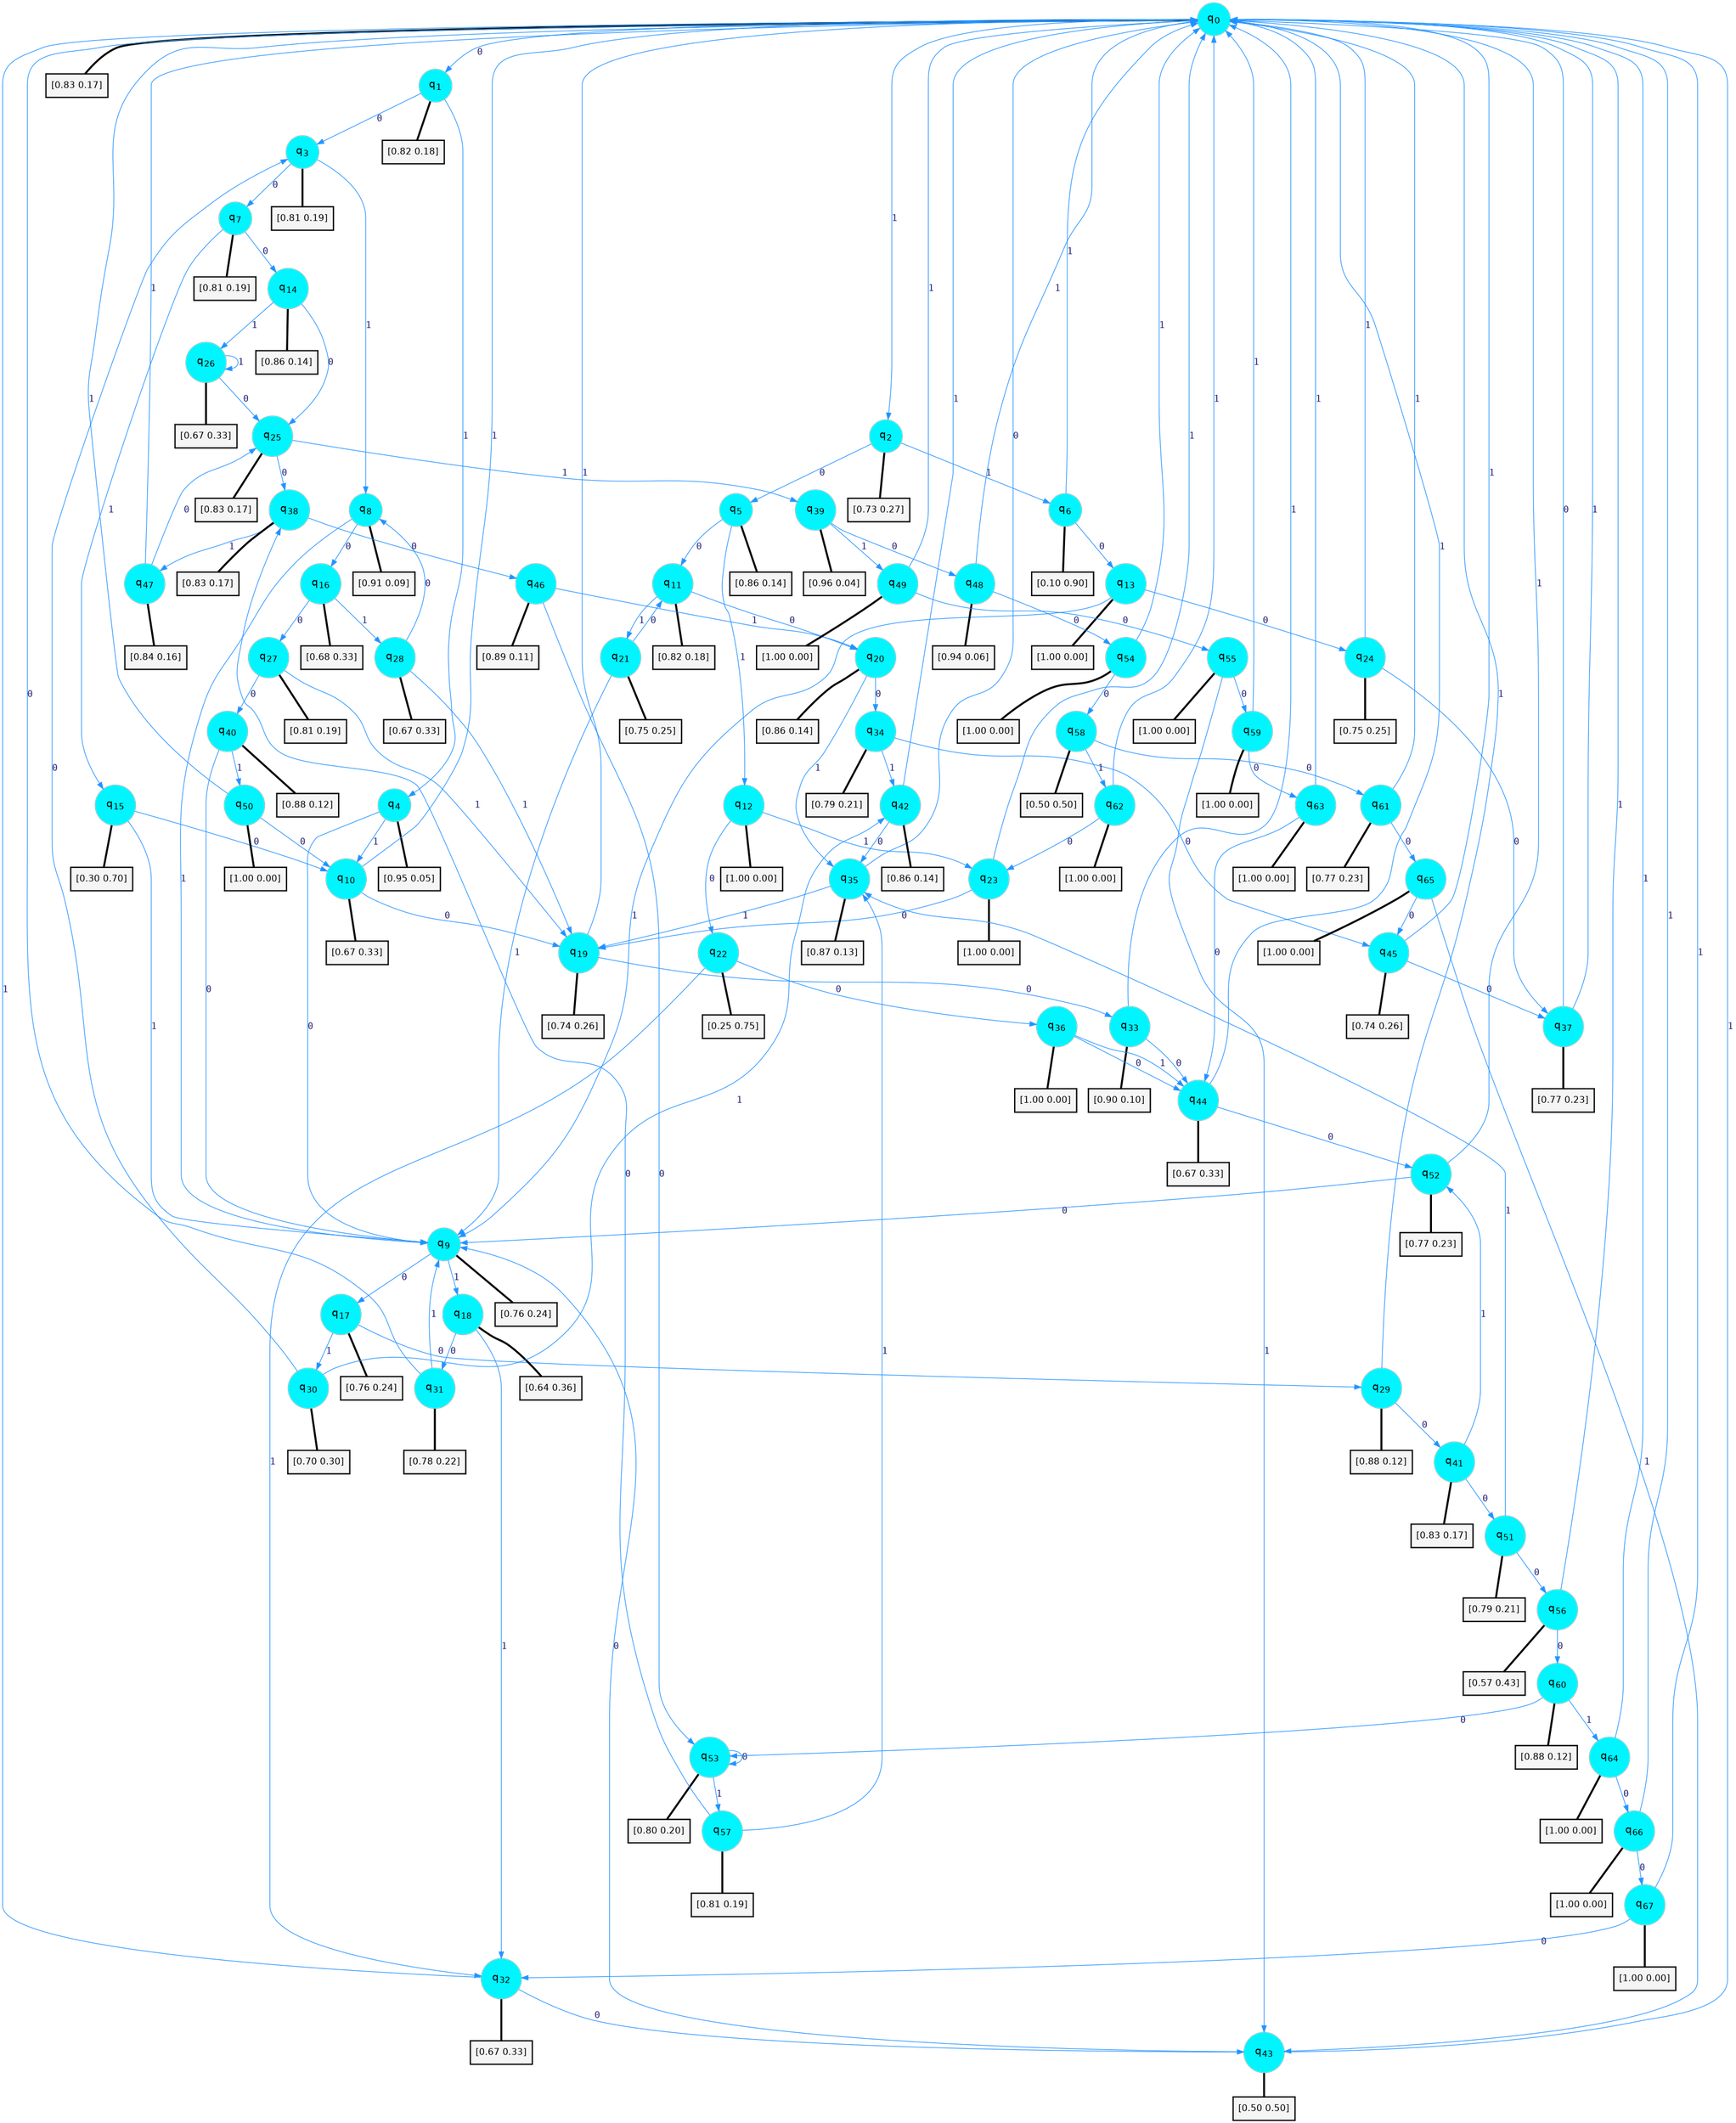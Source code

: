 digraph G {
graph [
bgcolor=transparent, dpi=300, rankdir=TD, size="40,25"];
node [
color=gray, fillcolor=turquoise1, fontcolor=black, fontname=Helvetica, fontsize=16, fontweight=bold, shape=circle, style=filled];
edge [
arrowsize=1, color=dodgerblue1, fontcolor=midnightblue, fontname=courier, fontweight=bold, penwidth=1, style=solid, weight=20];
0[label=<q<SUB>0</SUB>>];
1[label=<q<SUB>1</SUB>>];
2[label=<q<SUB>2</SUB>>];
3[label=<q<SUB>3</SUB>>];
4[label=<q<SUB>4</SUB>>];
5[label=<q<SUB>5</SUB>>];
6[label=<q<SUB>6</SUB>>];
7[label=<q<SUB>7</SUB>>];
8[label=<q<SUB>8</SUB>>];
9[label=<q<SUB>9</SUB>>];
10[label=<q<SUB>10</SUB>>];
11[label=<q<SUB>11</SUB>>];
12[label=<q<SUB>12</SUB>>];
13[label=<q<SUB>13</SUB>>];
14[label=<q<SUB>14</SUB>>];
15[label=<q<SUB>15</SUB>>];
16[label=<q<SUB>16</SUB>>];
17[label=<q<SUB>17</SUB>>];
18[label=<q<SUB>18</SUB>>];
19[label=<q<SUB>19</SUB>>];
20[label=<q<SUB>20</SUB>>];
21[label=<q<SUB>21</SUB>>];
22[label=<q<SUB>22</SUB>>];
23[label=<q<SUB>23</SUB>>];
24[label=<q<SUB>24</SUB>>];
25[label=<q<SUB>25</SUB>>];
26[label=<q<SUB>26</SUB>>];
27[label=<q<SUB>27</SUB>>];
28[label=<q<SUB>28</SUB>>];
29[label=<q<SUB>29</SUB>>];
30[label=<q<SUB>30</SUB>>];
31[label=<q<SUB>31</SUB>>];
32[label=<q<SUB>32</SUB>>];
33[label=<q<SUB>33</SUB>>];
34[label=<q<SUB>34</SUB>>];
35[label=<q<SUB>35</SUB>>];
36[label=<q<SUB>36</SUB>>];
37[label=<q<SUB>37</SUB>>];
38[label=<q<SUB>38</SUB>>];
39[label=<q<SUB>39</SUB>>];
40[label=<q<SUB>40</SUB>>];
41[label=<q<SUB>41</SUB>>];
42[label=<q<SUB>42</SUB>>];
43[label=<q<SUB>43</SUB>>];
44[label=<q<SUB>44</SUB>>];
45[label=<q<SUB>45</SUB>>];
46[label=<q<SUB>46</SUB>>];
47[label=<q<SUB>47</SUB>>];
48[label=<q<SUB>48</SUB>>];
49[label=<q<SUB>49</SUB>>];
50[label=<q<SUB>50</SUB>>];
51[label=<q<SUB>51</SUB>>];
52[label=<q<SUB>52</SUB>>];
53[label=<q<SUB>53</SUB>>];
54[label=<q<SUB>54</SUB>>];
55[label=<q<SUB>55</SUB>>];
56[label=<q<SUB>56</SUB>>];
57[label=<q<SUB>57</SUB>>];
58[label=<q<SUB>58</SUB>>];
59[label=<q<SUB>59</SUB>>];
60[label=<q<SUB>60</SUB>>];
61[label=<q<SUB>61</SUB>>];
62[label=<q<SUB>62</SUB>>];
63[label=<q<SUB>63</SUB>>];
64[label=<q<SUB>64</SUB>>];
65[label=<q<SUB>65</SUB>>];
66[label=<q<SUB>66</SUB>>];
67[label=<q<SUB>67</SUB>>];
68[label="[0.83 0.17]", shape=box,fontcolor=black, fontname=Helvetica, fontsize=14, penwidth=2, fillcolor=whitesmoke,color=black];
69[label="[0.82 0.18]", shape=box,fontcolor=black, fontname=Helvetica, fontsize=14, penwidth=2, fillcolor=whitesmoke,color=black];
70[label="[0.73 0.27]", shape=box,fontcolor=black, fontname=Helvetica, fontsize=14, penwidth=2, fillcolor=whitesmoke,color=black];
71[label="[0.81 0.19]", shape=box,fontcolor=black, fontname=Helvetica, fontsize=14, penwidth=2, fillcolor=whitesmoke,color=black];
72[label="[0.95 0.05]", shape=box,fontcolor=black, fontname=Helvetica, fontsize=14, penwidth=2, fillcolor=whitesmoke,color=black];
73[label="[0.86 0.14]", shape=box,fontcolor=black, fontname=Helvetica, fontsize=14, penwidth=2, fillcolor=whitesmoke,color=black];
74[label="[0.10 0.90]", shape=box,fontcolor=black, fontname=Helvetica, fontsize=14, penwidth=2, fillcolor=whitesmoke,color=black];
75[label="[0.81 0.19]", shape=box,fontcolor=black, fontname=Helvetica, fontsize=14, penwidth=2, fillcolor=whitesmoke,color=black];
76[label="[0.91 0.09]", shape=box,fontcolor=black, fontname=Helvetica, fontsize=14, penwidth=2, fillcolor=whitesmoke,color=black];
77[label="[0.76 0.24]", shape=box,fontcolor=black, fontname=Helvetica, fontsize=14, penwidth=2, fillcolor=whitesmoke,color=black];
78[label="[0.67 0.33]", shape=box,fontcolor=black, fontname=Helvetica, fontsize=14, penwidth=2, fillcolor=whitesmoke,color=black];
79[label="[0.82 0.18]", shape=box,fontcolor=black, fontname=Helvetica, fontsize=14, penwidth=2, fillcolor=whitesmoke,color=black];
80[label="[1.00 0.00]", shape=box,fontcolor=black, fontname=Helvetica, fontsize=14, penwidth=2, fillcolor=whitesmoke,color=black];
81[label="[1.00 0.00]", shape=box,fontcolor=black, fontname=Helvetica, fontsize=14, penwidth=2, fillcolor=whitesmoke,color=black];
82[label="[0.86 0.14]", shape=box,fontcolor=black, fontname=Helvetica, fontsize=14, penwidth=2, fillcolor=whitesmoke,color=black];
83[label="[0.30 0.70]", shape=box,fontcolor=black, fontname=Helvetica, fontsize=14, penwidth=2, fillcolor=whitesmoke,color=black];
84[label="[0.68 0.33]", shape=box,fontcolor=black, fontname=Helvetica, fontsize=14, penwidth=2, fillcolor=whitesmoke,color=black];
85[label="[0.76 0.24]", shape=box,fontcolor=black, fontname=Helvetica, fontsize=14, penwidth=2, fillcolor=whitesmoke,color=black];
86[label="[0.64 0.36]", shape=box,fontcolor=black, fontname=Helvetica, fontsize=14, penwidth=2, fillcolor=whitesmoke,color=black];
87[label="[0.74 0.26]", shape=box,fontcolor=black, fontname=Helvetica, fontsize=14, penwidth=2, fillcolor=whitesmoke,color=black];
88[label="[0.86 0.14]", shape=box,fontcolor=black, fontname=Helvetica, fontsize=14, penwidth=2, fillcolor=whitesmoke,color=black];
89[label="[0.75 0.25]", shape=box,fontcolor=black, fontname=Helvetica, fontsize=14, penwidth=2, fillcolor=whitesmoke,color=black];
90[label="[0.25 0.75]", shape=box,fontcolor=black, fontname=Helvetica, fontsize=14, penwidth=2, fillcolor=whitesmoke,color=black];
91[label="[1.00 0.00]", shape=box,fontcolor=black, fontname=Helvetica, fontsize=14, penwidth=2, fillcolor=whitesmoke,color=black];
92[label="[0.75 0.25]", shape=box,fontcolor=black, fontname=Helvetica, fontsize=14, penwidth=2, fillcolor=whitesmoke,color=black];
93[label="[0.83 0.17]", shape=box,fontcolor=black, fontname=Helvetica, fontsize=14, penwidth=2, fillcolor=whitesmoke,color=black];
94[label="[0.67 0.33]", shape=box,fontcolor=black, fontname=Helvetica, fontsize=14, penwidth=2, fillcolor=whitesmoke,color=black];
95[label="[0.81 0.19]", shape=box,fontcolor=black, fontname=Helvetica, fontsize=14, penwidth=2, fillcolor=whitesmoke,color=black];
96[label="[0.67 0.33]", shape=box,fontcolor=black, fontname=Helvetica, fontsize=14, penwidth=2, fillcolor=whitesmoke,color=black];
97[label="[0.88 0.12]", shape=box,fontcolor=black, fontname=Helvetica, fontsize=14, penwidth=2, fillcolor=whitesmoke,color=black];
98[label="[0.70 0.30]", shape=box,fontcolor=black, fontname=Helvetica, fontsize=14, penwidth=2, fillcolor=whitesmoke,color=black];
99[label="[0.78 0.22]", shape=box,fontcolor=black, fontname=Helvetica, fontsize=14, penwidth=2, fillcolor=whitesmoke,color=black];
100[label="[0.67 0.33]", shape=box,fontcolor=black, fontname=Helvetica, fontsize=14, penwidth=2, fillcolor=whitesmoke,color=black];
101[label="[0.90 0.10]", shape=box,fontcolor=black, fontname=Helvetica, fontsize=14, penwidth=2, fillcolor=whitesmoke,color=black];
102[label="[0.79 0.21]", shape=box,fontcolor=black, fontname=Helvetica, fontsize=14, penwidth=2, fillcolor=whitesmoke,color=black];
103[label="[0.87 0.13]", shape=box,fontcolor=black, fontname=Helvetica, fontsize=14, penwidth=2, fillcolor=whitesmoke,color=black];
104[label="[1.00 0.00]", shape=box,fontcolor=black, fontname=Helvetica, fontsize=14, penwidth=2, fillcolor=whitesmoke,color=black];
105[label="[0.77 0.23]", shape=box,fontcolor=black, fontname=Helvetica, fontsize=14, penwidth=2, fillcolor=whitesmoke,color=black];
106[label="[0.83 0.17]", shape=box,fontcolor=black, fontname=Helvetica, fontsize=14, penwidth=2, fillcolor=whitesmoke,color=black];
107[label="[0.96 0.04]", shape=box,fontcolor=black, fontname=Helvetica, fontsize=14, penwidth=2, fillcolor=whitesmoke,color=black];
108[label="[0.88 0.12]", shape=box,fontcolor=black, fontname=Helvetica, fontsize=14, penwidth=2, fillcolor=whitesmoke,color=black];
109[label="[0.83 0.17]", shape=box,fontcolor=black, fontname=Helvetica, fontsize=14, penwidth=2, fillcolor=whitesmoke,color=black];
110[label="[0.86 0.14]", shape=box,fontcolor=black, fontname=Helvetica, fontsize=14, penwidth=2, fillcolor=whitesmoke,color=black];
111[label="[0.50 0.50]", shape=box,fontcolor=black, fontname=Helvetica, fontsize=14, penwidth=2, fillcolor=whitesmoke,color=black];
112[label="[0.67 0.33]", shape=box,fontcolor=black, fontname=Helvetica, fontsize=14, penwidth=2, fillcolor=whitesmoke,color=black];
113[label="[0.74 0.26]", shape=box,fontcolor=black, fontname=Helvetica, fontsize=14, penwidth=2, fillcolor=whitesmoke,color=black];
114[label="[0.89 0.11]", shape=box,fontcolor=black, fontname=Helvetica, fontsize=14, penwidth=2, fillcolor=whitesmoke,color=black];
115[label="[0.84 0.16]", shape=box,fontcolor=black, fontname=Helvetica, fontsize=14, penwidth=2, fillcolor=whitesmoke,color=black];
116[label="[0.94 0.06]", shape=box,fontcolor=black, fontname=Helvetica, fontsize=14, penwidth=2, fillcolor=whitesmoke,color=black];
117[label="[1.00 0.00]", shape=box,fontcolor=black, fontname=Helvetica, fontsize=14, penwidth=2, fillcolor=whitesmoke,color=black];
118[label="[1.00 0.00]", shape=box,fontcolor=black, fontname=Helvetica, fontsize=14, penwidth=2, fillcolor=whitesmoke,color=black];
119[label="[0.79 0.21]", shape=box,fontcolor=black, fontname=Helvetica, fontsize=14, penwidth=2, fillcolor=whitesmoke,color=black];
120[label="[0.77 0.23]", shape=box,fontcolor=black, fontname=Helvetica, fontsize=14, penwidth=2, fillcolor=whitesmoke,color=black];
121[label="[0.80 0.20]", shape=box,fontcolor=black, fontname=Helvetica, fontsize=14, penwidth=2, fillcolor=whitesmoke,color=black];
122[label="[1.00 0.00]", shape=box,fontcolor=black, fontname=Helvetica, fontsize=14, penwidth=2, fillcolor=whitesmoke,color=black];
123[label="[1.00 0.00]", shape=box,fontcolor=black, fontname=Helvetica, fontsize=14, penwidth=2, fillcolor=whitesmoke,color=black];
124[label="[0.57 0.43]", shape=box,fontcolor=black, fontname=Helvetica, fontsize=14, penwidth=2, fillcolor=whitesmoke,color=black];
125[label="[0.81 0.19]", shape=box,fontcolor=black, fontname=Helvetica, fontsize=14, penwidth=2, fillcolor=whitesmoke,color=black];
126[label="[0.50 0.50]", shape=box,fontcolor=black, fontname=Helvetica, fontsize=14, penwidth=2, fillcolor=whitesmoke,color=black];
127[label="[1.00 0.00]", shape=box,fontcolor=black, fontname=Helvetica, fontsize=14, penwidth=2, fillcolor=whitesmoke,color=black];
128[label="[0.88 0.12]", shape=box,fontcolor=black, fontname=Helvetica, fontsize=14, penwidth=2, fillcolor=whitesmoke,color=black];
129[label="[0.77 0.23]", shape=box,fontcolor=black, fontname=Helvetica, fontsize=14, penwidth=2, fillcolor=whitesmoke,color=black];
130[label="[1.00 0.00]", shape=box,fontcolor=black, fontname=Helvetica, fontsize=14, penwidth=2, fillcolor=whitesmoke,color=black];
131[label="[1.00 0.00]", shape=box,fontcolor=black, fontname=Helvetica, fontsize=14, penwidth=2, fillcolor=whitesmoke,color=black];
132[label="[1.00 0.00]", shape=box,fontcolor=black, fontname=Helvetica, fontsize=14, penwidth=2, fillcolor=whitesmoke,color=black];
133[label="[1.00 0.00]", shape=box,fontcolor=black, fontname=Helvetica, fontsize=14, penwidth=2, fillcolor=whitesmoke,color=black];
134[label="[1.00 0.00]", shape=box,fontcolor=black, fontname=Helvetica, fontsize=14, penwidth=2, fillcolor=whitesmoke,color=black];
135[label="[1.00 0.00]", shape=box,fontcolor=black, fontname=Helvetica, fontsize=14, penwidth=2, fillcolor=whitesmoke,color=black];
0->1 [label=0];
0->2 [label=1];
0->68 [arrowhead=none, penwidth=3,color=black];
1->3 [label=0];
1->4 [label=1];
1->69 [arrowhead=none, penwidth=3,color=black];
2->5 [label=0];
2->6 [label=1];
2->70 [arrowhead=none, penwidth=3,color=black];
3->7 [label=0];
3->8 [label=1];
3->71 [arrowhead=none, penwidth=3,color=black];
4->9 [label=0];
4->10 [label=1];
4->72 [arrowhead=none, penwidth=3,color=black];
5->11 [label=0];
5->12 [label=1];
5->73 [arrowhead=none, penwidth=3,color=black];
6->13 [label=0];
6->0 [label=1];
6->74 [arrowhead=none, penwidth=3,color=black];
7->14 [label=0];
7->15 [label=1];
7->75 [arrowhead=none, penwidth=3,color=black];
8->16 [label=0];
8->9 [label=1];
8->76 [arrowhead=none, penwidth=3,color=black];
9->17 [label=0];
9->18 [label=1];
9->77 [arrowhead=none, penwidth=3,color=black];
10->19 [label=0];
10->0 [label=1];
10->78 [arrowhead=none, penwidth=3,color=black];
11->20 [label=0];
11->21 [label=1];
11->79 [arrowhead=none, penwidth=3,color=black];
12->22 [label=0];
12->23 [label=1];
12->80 [arrowhead=none, penwidth=3,color=black];
13->24 [label=0];
13->9 [label=1];
13->81 [arrowhead=none, penwidth=3,color=black];
14->25 [label=0];
14->26 [label=1];
14->82 [arrowhead=none, penwidth=3,color=black];
15->10 [label=0];
15->9 [label=1];
15->83 [arrowhead=none, penwidth=3,color=black];
16->27 [label=0];
16->28 [label=1];
16->84 [arrowhead=none, penwidth=3,color=black];
17->29 [label=0];
17->30 [label=1];
17->85 [arrowhead=none, penwidth=3,color=black];
18->31 [label=0];
18->32 [label=1];
18->86 [arrowhead=none, penwidth=3,color=black];
19->33 [label=0];
19->0 [label=1];
19->87 [arrowhead=none, penwidth=3,color=black];
20->34 [label=0];
20->35 [label=1];
20->88 [arrowhead=none, penwidth=3,color=black];
21->11 [label=0];
21->9 [label=1];
21->89 [arrowhead=none, penwidth=3,color=black];
22->36 [label=0];
22->32 [label=1];
22->90 [arrowhead=none, penwidth=3,color=black];
23->19 [label=0];
23->0 [label=1];
23->91 [arrowhead=none, penwidth=3,color=black];
24->37 [label=0];
24->0 [label=1];
24->92 [arrowhead=none, penwidth=3,color=black];
25->38 [label=0];
25->39 [label=1];
25->93 [arrowhead=none, penwidth=3,color=black];
26->25 [label=0];
26->26 [label=1];
26->94 [arrowhead=none, penwidth=3,color=black];
27->40 [label=0];
27->19 [label=1];
27->95 [arrowhead=none, penwidth=3,color=black];
28->8 [label=0];
28->19 [label=1];
28->96 [arrowhead=none, penwidth=3,color=black];
29->41 [label=0];
29->0 [label=1];
29->97 [arrowhead=none, penwidth=3,color=black];
30->3 [label=0];
30->42 [label=1];
30->98 [arrowhead=none, penwidth=3,color=black];
31->0 [label=0];
31->9 [label=1];
31->99 [arrowhead=none, penwidth=3,color=black];
32->43 [label=0];
32->0 [label=1];
32->100 [arrowhead=none, penwidth=3,color=black];
33->44 [label=0];
33->0 [label=1];
33->101 [arrowhead=none, penwidth=3,color=black];
34->45 [label=0];
34->42 [label=1];
34->102 [arrowhead=none, penwidth=3,color=black];
35->0 [label=0];
35->19 [label=1];
35->103 [arrowhead=none, penwidth=3,color=black];
36->44 [label=0];
36->44 [label=1];
36->104 [arrowhead=none, penwidth=3,color=black];
37->0 [label=0];
37->0 [label=1];
37->105 [arrowhead=none, penwidth=3,color=black];
38->46 [label=0];
38->47 [label=1];
38->106 [arrowhead=none, penwidth=3,color=black];
39->48 [label=0];
39->49 [label=1];
39->107 [arrowhead=none, penwidth=3,color=black];
40->9 [label=0];
40->50 [label=1];
40->108 [arrowhead=none, penwidth=3,color=black];
41->51 [label=0];
41->52 [label=1];
41->109 [arrowhead=none, penwidth=3,color=black];
42->35 [label=0];
42->0 [label=1];
42->110 [arrowhead=none, penwidth=3,color=black];
43->9 [label=0];
43->0 [label=1];
43->111 [arrowhead=none, penwidth=3,color=black];
44->52 [label=0];
44->0 [label=1];
44->112 [arrowhead=none, penwidth=3,color=black];
45->37 [label=0];
45->0 [label=1];
45->113 [arrowhead=none, penwidth=3,color=black];
46->53 [label=0];
46->20 [label=1];
46->114 [arrowhead=none, penwidth=3,color=black];
47->25 [label=0];
47->0 [label=1];
47->115 [arrowhead=none, penwidth=3,color=black];
48->54 [label=0];
48->0 [label=1];
48->116 [arrowhead=none, penwidth=3,color=black];
49->55 [label=0];
49->0 [label=1];
49->117 [arrowhead=none, penwidth=3,color=black];
50->10 [label=0];
50->0 [label=1];
50->118 [arrowhead=none, penwidth=3,color=black];
51->56 [label=0];
51->35 [label=1];
51->119 [arrowhead=none, penwidth=3,color=black];
52->9 [label=0];
52->0 [label=1];
52->120 [arrowhead=none, penwidth=3,color=black];
53->53 [label=0];
53->57 [label=1];
53->121 [arrowhead=none, penwidth=3,color=black];
54->58 [label=0];
54->0 [label=1];
54->122 [arrowhead=none, penwidth=3,color=black];
55->59 [label=0];
55->43 [label=1];
55->123 [arrowhead=none, penwidth=3,color=black];
56->60 [label=0];
56->0 [label=1];
56->124 [arrowhead=none, penwidth=3,color=black];
57->38 [label=0];
57->35 [label=1];
57->125 [arrowhead=none, penwidth=3,color=black];
58->61 [label=0];
58->62 [label=1];
58->126 [arrowhead=none, penwidth=3,color=black];
59->63 [label=0];
59->0 [label=1];
59->127 [arrowhead=none, penwidth=3,color=black];
60->53 [label=0];
60->64 [label=1];
60->128 [arrowhead=none, penwidth=3,color=black];
61->65 [label=0];
61->0 [label=1];
61->129 [arrowhead=none, penwidth=3,color=black];
62->23 [label=0];
62->0 [label=1];
62->130 [arrowhead=none, penwidth=3,color=black];
63->44 [label=0];
63->0 [label=1];
63->131 [arrowhead=none, penwidth=3,color=black];
64->66 [label=0];
64->0 [label=1];
64->132 [arrowhead=none, penwidth=3,color=black];
65->45 [label=0];
65->43 [label=1];
65->133 [arrowhead=none, penwidth=3,color=black];
66->67 [label=0];
66->0 [label=1];
66->134 [arrowhead=none, penwidth=3,color=black];
67->32 [label=0];
67->0 [label=1];
67->135 [arrowhead=none, penwidth=3,color=black];
}
